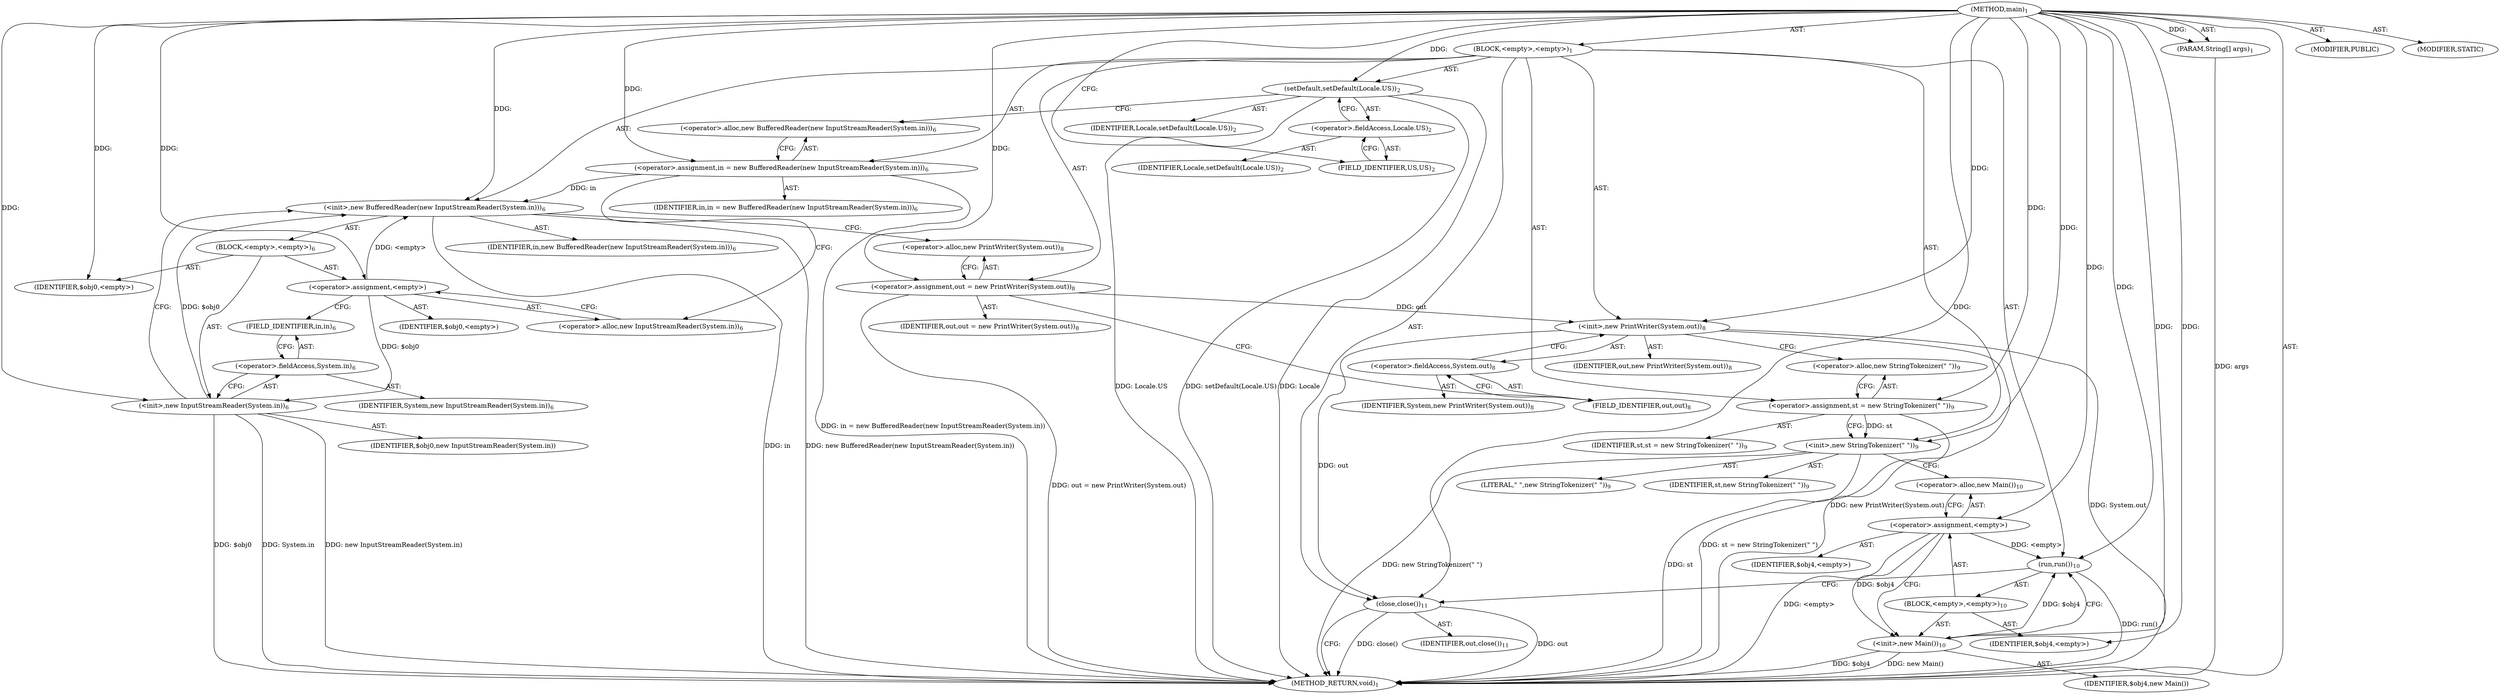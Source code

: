 digraph "main" {  
"17" [label = <(METHOD,main)<SUB>1</SUB>> ]
"18" [label = <(PARAM,String[] args)<SUB>1</SUB>> ]
"19" [label = <(BLOCK,&lt;empty&gt;,&lt;empty&gt;)<SUB>1</SUB>> ]
"20" [label = <(setDefault,setDefault(Locale.US))<SUB>2</SUB>> ]
"21" [label = <(IDENTIFIER,Locale,setDefault(Locale.US))<SUB>2</SUB>> ]
"22" [label = <(&lt;operator&gt;.fieldAccess,Locale.US)<SUB>2</SUB>> ]
"23" [label = <(IDENTIFIER,Locale,setDefault(Locale.US))<SUB>2</SUB>> ]
"24" [label = <(FIELD_IDENTIFIER,US,US)<SUB>2</SUB>> ]
"25" [label = <(&lt;operator&gt;.assignment,in = new BufferedReader(new InputStreamReader(System.in)))<SUB>6</SUB>> ]
"26" [label = <(IDENTIFIER,in,in = new BufferedReader(new InputStreamReader(System.in)))<SUB>6</SUB>> ]
"27" [label = <(&lt;operator&gt;.alloc,new BufferedReader(new InputStreamReader(System.in)))<SUB>6</SUB>> ]
"28" [label = <(&lt;init&gt;,new BufferedReader(new InputStreamReader(System.in)))<SUB>6</SUB>> ]
"29" [label = <(IDENTIFIER,in,new BufferedReader(new InputStreamReader(System.in)))<SUB>6</SUB>> ]
"30" [label = <(BLOCK,&lt;empty&gt;,&lt;empty&gt;)<SUB>6</SUB>> ]
"31" [label = <(&lt;operator&gt;.assignment,&lt;empty&gt;)> ]
"32" [label = <(IDENTIFIER,$obj0,&lt;empty&gt;)> ]
"33" [label = <(&lt;operator&gt;.alloc,new InputStreamReader(System.in))<SUB>6</SUB>> ]
"34" [label = <(&lt;init&gt;,new InputStreamReader(System.in))<SUB>6</SUB>> ]
"35" [label = <(IDENTIFIER,$obj0,new InputStreamReader(System.in))> ]
"36" [label = <(&lt;operator&gt;.fieldAccess,System.in)<SUB>6</SUB>> ]
"37" [label = <(IDENTIFIER,System,new InputStreamReader(System.in))<SUB>6</SUB>> ]
"38" [label = <(FIELD_IDENTIFIER,in,in)<SUB>6</SUB>> ]
"39" [label = <(IDENTIFIER,$obj0,&lt;empty&gt;)> ]
"40" [label = <(&lt;operator&gt;.assignment,out = new PrintWriter(System.out))<SUB>8</SUB>> ]
"41" [label = <(IDENTIFIER,out,out = new PrintWriter(System.out))<SUB>8</SUB>> ]
"42" [label = <(&lt;operator&gt;.alloc,new PrintWriter(System.out))<SUB>8</SUB>> ]
"43" [label = <(&lt;init&gt;,new PrintWriter(System.out))<SUB>8</SUB>> ]
"44" [label = <(IDENTIFIER,out,new PrintWriter(System.out))<SUB>8</SUB>> ]
"45" [label = <(&lt;operator&gt;.fieldAccess,System.out)<SUB>8</SUB>> ]
"46" [label = <(IDENTIFIER,System,new PrintWriter(System.out))<SUB>8</SUB>> ]
"47" [label = <(FIELD_IDENTIFIER,out,out)<SUB>8</SUB>> ]
"48" [label = <(&lt;operator&gt;.assignment,st = new StringTokenizer(&quot; &quot;))<SUB>9</SUB>> ]
"49" [label = <(IDENTIFIER,st,st = new StringTokenizer(&quot; &quot;))<SUB>9</SUB>> ]
"50" [label = <(&lt;operator&gt;.alloc,new StringTokenizer(&quot; &quot;))<SUB>9</SUB>> ]
"51" [label = <(&lt;init&gt;,new StringTokenizer(&quot; &quot;))<SUB>9</SUB>> ]
"52" [label = <(IDENTIFIER,st,new StringTokenizer(&quot; &quot;))<SUB>9</SUB>> ]
"53" [label = <(LITERAL,&quot; &quot;,new StringTokenizer(&quot; &quot;))<SUB>9</SUB>> ]
"54" [label = <(run,run())<SUB>10</SUB>> ]
"55" [label = <(BLOCK,&lt;empty&gt;,&lt;empty&gt;)<SUB>10</SUB>> ]
"56" [label = <(&lt;operator&gt;.assignment,&lt;empty&gt;)> ]
"57" [label = <(IDENTIFIER,$obj4,&lt;empty&gt;)> ]
"58" [label = <(&lt;operator&gt;.alloc,new Main())<SUB>10</SUB>> ]
"59" [label = <(&lt;init&gt;,new Main())<SUB>10</SUB>> ]
"60" [label = <(IDENTIFIER,$obj4,new Main())> ]
"61" [label = <(IDENTIFIER,$obj4,&lt;empty&gt;)> ]
"62" [label = <(close,close())<SUB>11</SUB>> ]
"63" [label = <(IDENTIFIER,out,close())<SUB>11</SUB>> ]
"64" [label = <(MODIFIER,PUBLIC)> ]
"65" [label = <(MODIFIER,STATIC)> ]
"66" [label = <(METHOD_RETURN,void)<SUB>1</SUB>> ]
  "17" -> "18"  [ label = "AST: "] 
  "17" -> "19"  [ label = "AST: "] 
  "17" -> "64"  [ label = "AST: "] 
  "17" -> "65"  [ label = "AST: "] 
  "17" -> "66"  [ label = "AST: "] 
  "19" -> "20"  [ label = "AST: "] 
  "19" -> "25"  [ label = "AST: "] 
  "19" -> "28"  [ label = "AST: "] 
  "19" -> "40"  [ label = "AST: "] 
  "19" -> "43"  [ label = "AST: "] 
  "19" -> "48"  [ label = "AST: "] 
  "19" -> "51"  [ label = "AST: "] 
  "19" -> "54"  [ label = "AST: "] 
  "19" -> "62"  [ label = "AST: "] 
  "20" -> "21"  [ label = "AST: "] 
  "20" -> "22"  [ label = "AST: "] 
  "22" -> "23"  [ label = "AST: "] 
  "22" -> "24"  [ label = "AST: "] 
  "25" -> "26"  [ label = "AST: "] 
  "25" -> "27"  [ label = "AST: "] 
  "28" -> "29"  [ label = "AST: "] 
  "28" -> "30"  [ label = "AST: "] 
  "30" -> "31"  [ label = "AST: "] 
  "30" -> "34"  [ label = "AST: "] 
  "30" -> "39"  [ label = "AST: "] 
  "31" -> "32"  [ label = "AST: "] 
  "31" -> "33"  [ label = "AST: "] 
  "34" -> "35"  [ label = "AST: "] 
  "34" -> "36"  [ label = "AST: "] 
  "36" -> "37"  [ label = "AST: "] 
  "36" -> "38"  [ label = "AST: "] 
  "40" -> "41"  [ label = "AST: "] 
  "40" -> "42"  [ label = "AST: "] 
  "43" -> "44"  [ label = "AST: "] 
  "43" -> "45"  [ label = "AST: "] 
  "45" -> "46"  [ label = "AST: "] 
  "45" -> "47"  [ label = "AST: "] 
  "48" -> "49"  [ label = "AST: "] 
  "48" -> "50"  [ label = "AST: "] 
  "51" -> "52"  [ label = "AST: "] 
  "51" -> "53"  [ label = "AST: "] 
  "54" -> "55"  [ label = "AST: "] 
  "55" -> "56"  [ label = "AST: "] 
  "55" -> "59"  [ label = "AST: "] 
  "55" -> "61"  [ label = "AST: "] 
  "56" -> "57"  [ label = "AST: "] 
  "56" -> "58"  [ label = "AST: "] 
  "59" -> "60"  [ label = "AST: "] 
  "62" -> "63"  [ label = "AST: "] 
  "20" -> "27"  [ label = "CFG: "] 
  "25" -> "33"  [ label = "CFG: "] 
  "28" -> "42"  [ label = "CFG: "] 
  "40" -> "47"  [ label = "CFG: "] 
  "43" -> "50"  [ label = "CFG: "] 
  "48" -> "51"  [ label = "CFG: "] 
  "51" -> "58"  [ label = "CFG: "] 
  "54" -> "62"  [ label = "CFG: "] 
  "62" -> "66"  [ label = "CFG: "] 
  "22" -> "20"  [ label = "CFG: "] 
  "27" -> "25"  [ label = "CFG: "] 
  "42" -> "40"  [ label = "CFG: "] 
  "45" -> "43"  [ label = "CFG: "] 
  "50" -> "48"  [ label = "CFG: "] 
  "24" -> "22"  [ label = "CFG: "] 
  "31" -> "38"  [ label = "CFG: "] 
  "34" -> "28"  [ label = "CFG: "] 
  "47" -> "45"  [ label = "CFG: "] 
  "56" -> "59"  [ label = "CFG: "] 
  "59" -> "54"  [ label = "CFG: "] 
  "33" -> "31"  [ label = "CFG: "] 
  "36" -> "34"  [ label = "CFG: "] 
  "58" -> "56"  [ label = "CFG: "] 
  "38" -> "36"  [ label = "CFG: "] 
  "17" -> "24"  [ label = "CFG: "] 
  "18" -> "66"  [ label = "DDG: args"] 
  "20" -> "66"  [ label = "DDG: Locale"] 
  "20" -> "66"  [ label = "DDG: Locale.US"] 
  "20" -> "66"  [ label = "DDG: setDefault(Locale.US)"] 
  "25" -> "66"  [ label = "DDG: in = new BufferedReader(new InputStreamReader(System.in))"] 
  "28" -> "66"  [ label = "DDG: in"] 
  "34" -> "66"  [ label = "DDG: $obj0"] 
  "34" -> "66"  [ label = "DDG: System.in"] 
  "34" -> "66"  [ label = "DDG: new InputStreamReader(System.in)"] 
  "28" -> "66"  [ label = "DDG: new BufferedReader(new InputStreamReader(System.in))"] 
  "40" -> "66"  [ label = "DDG: out = new PrintWriter(System.out)"] 
  "43" -> "66"  [ label = "DDG: System.out"] 
  "43" -> "66"  [ label = "DDG: new PrintWriter(System.out)"] 
  "48" -> "66"  [ label = "DDG: st = new StringTokenizer(&quot; &quot;)"] 
  "51" -> "66"  [ label = "DDG: st"] 
  "51" -> "66"  [ label = "DDG: new StringTokenizer(&quot; &quot;)"] 
  "56" -> "66"  [ label = "DDG: &lt;empty&gt;"] 
  "59" -> "66"  [ label = "DDG: $obj4"] 
  "59" -> "66"  [ label = "DDG: new Main()"] 
  "54" -> "66"  [ label = "DDG: run()"] 
  "62" -> "66"  [ label = "DDG: out"] 
  "62" -> "66"  [ label = "DDG: close()"] 
  "17" -> "18"  [ label = "DDG: "] 
  "17" -> "25"  [ label = "DDG: "] 
  "17" -> "40"  [ label = "DDG: "] 
  "17" -> "48"  [ label = "DDG: "] 
  "17" -> "20"  [ label = "DDG: "] 
  "25" -> "28"  [ label = "DDG: in"] 
  "17" -> "28"  [ label = "DDG: "] 
  "31" -> "28"  [ label = "DDG: &lt;empty&gt;"] 
  "34" -> "28"  [ label = "DDG: $obj0"] 
  "40" -> "43"  [ label = "DDG: out"] 
  "17" -> "43"  [ label = "DDG: "] 
  "48" -> "51"  [ label = "DDG: st"] 
  "17" -> "51"  [ label = "DDG: "] 
  "56" -> "54"  [ label = "DDG: &lt;empty&gt;"] 
  "59" -> "54"  [ label = "DDG: $obj4"] 
  "17" -> "54"  [ label = "DDG: "] 
  "43" -> "62"  [ label = "DDG: out"] 
  "17" -> "62"  [ label = "DDG: "] 
  "17" -> "31"  [ label = "DDG: "] 
  "17" -> "39"  [ label = "DDG: "] 
  "17" -> "56"  [ label = "DDG: "] 
  "17" -> "61"  [ label = "DDG: "] 
  "31" -> "34"  [ label = "DDG: $obj0"] 
  "17" -> "34"  [ label = "DDG: "] 
  "56" -> "59"  [ label = "DDG: $obj4"] 
  "17" -> "59"  [ label = "DDG: "] 
}
